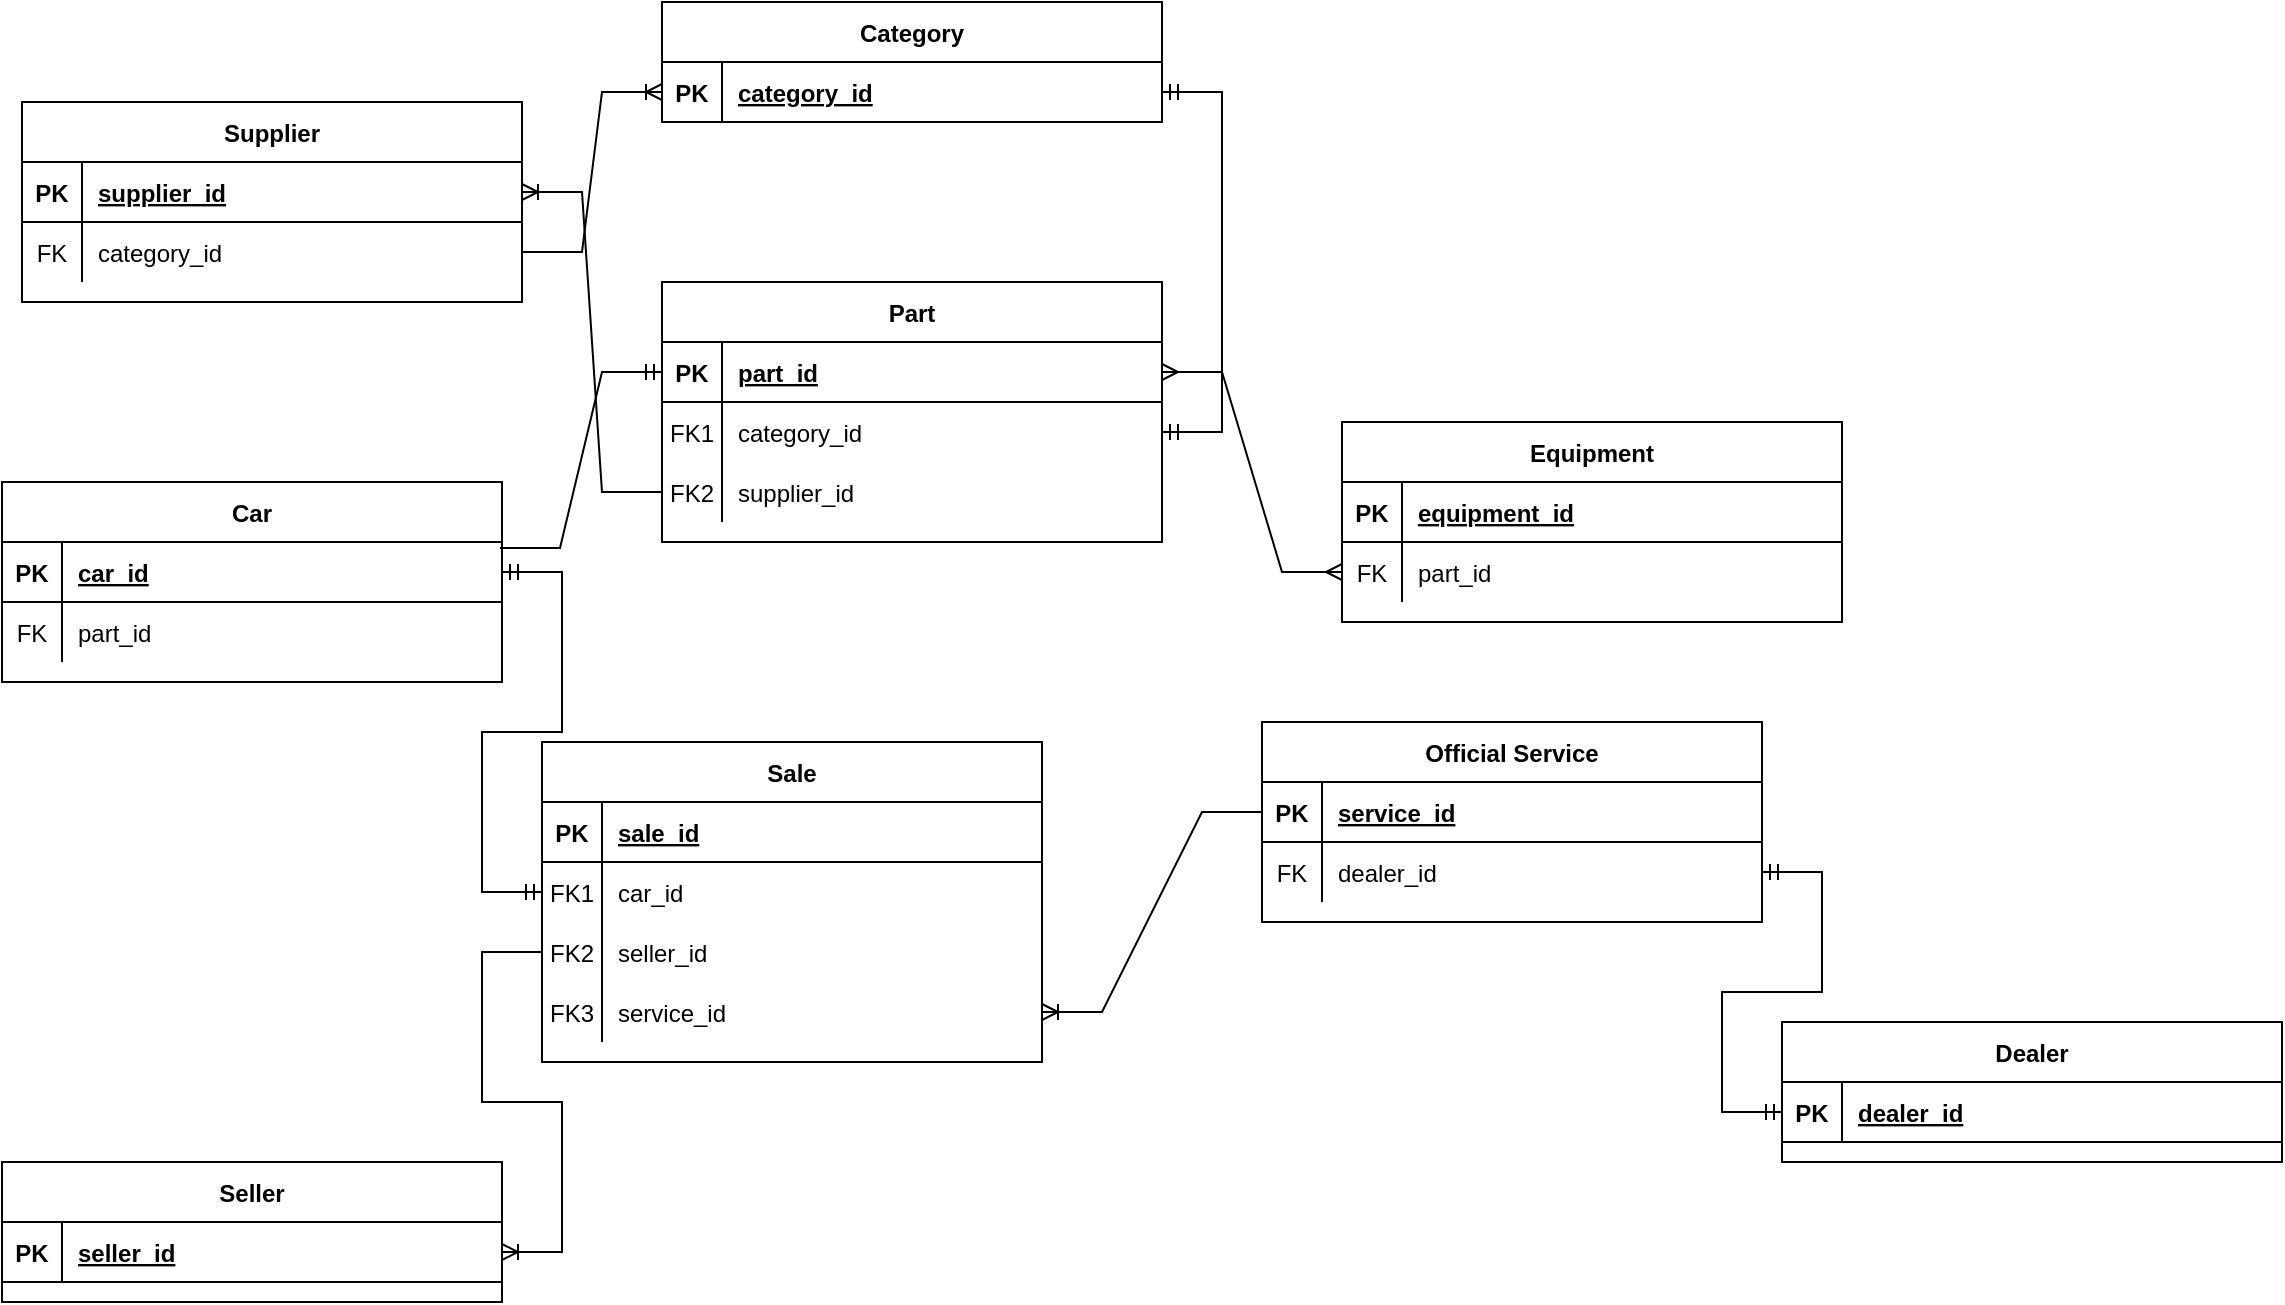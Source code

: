 <mxfile version="21.8.1" type="github">
  <diagram id="R2lEEEUBdFMjLlhIrx00" name="Page-1">
    <mxGraphModel dx="1970" dy="1578" grid="1" gridSize="10" guides="1" tooltips="1" connect="1" arrows="1" fold="1" page="1" pageScale="1" pageWidth="850" pageHeight="1100" math="0" shadow="0" extFonts="Permanent Marker^https://fonts.googleapis.com/css?family=Permanent+Marker">
      <root>
        <mxCell id="0" />
        <mxCell id="1" parent="0" />
        <mxCell id="C-vyLk0tnHw3VtMMgP7b-2" value="Category" style="shape=table;startSize=30;container=1;collapsible=1;childLayout=tableLayout;fixedRows=1;rowLines=0;fontStyle=1;align=center;resizeLast=1;" parent="1" vertex="1">
          <mxGeometry x="320" y="-140" width="250" height="60" as="geometry" />
        </mxCell>
        <mxCell id="C-vyLk0tnHw3VtMMgP7b-3" value="" style="shape=partialRectangle;collapsible=0;dropTarget=0;pointerEvents=0;fillColor=none;points=[[0,0.5],[1,0.5]];portConstraint=eastwest;top=0;left=0;right=0;bottom=1;" parent="C-vyLk0tnHw3VtMMgP7b-2" vertex="1">
          <mxGeometry y="30" width="250" height="30" as="geometry" />
        </mxCell>
        <mxCell id="C-vyLk0tnHw3VtMMgP7b-4" value="PK" style="shape=partialRectangle;overflow=hidden;connectable=0;fillColor=none;top=0;left=0;bottom=0;right=0;fontStyle=1;" parent="C-vyLk0tnHw3VtMMgP7b-3" vertex="1">
          <mxGeometry width="30" height="30" as="geometry">
            <mxRectangle width="30" height="30" as="alternateBounds" />
          </mxGeometry>
        </mxCell>
        <mxCell id="C-vyLk0tnHw3VtMMgP7b-5" value="category_id" style="shape=partialRectangle;overflow=hidden;connectable=0;fillColor=none;top=0;left=0;bottom=0;right=0;align=left;spacingLeft=6;fontStyle=5;" parent="C-vyLk0tnHw3VtMMgP7b-3" vertex="1">
          <mxGeometry x="30" width="220" height="30" as="geometry">
            <mxRectangle width="220" height="30" as="alternateBounds" />
          </mxGeometry>
        </mxCell>
        <mxCell id="VyJ0SNyCVABJjHRjfk7m-1" value="Car" style="shape=table;startSize=30;container=1;collapsible=1;childLayout=tableLayout;fixedRows=1;rowLines=0;fontStyle=1;align=center;resizeLast=1;" vertex="1" parent="1">
          <mxGeometry x="-10" y="100" width="250" height="100" as="geometry" />
        </mxCell>
        <mxCell id="VyJ0SNyCVABJjHRjfk7m-2" value="" style="shape=partialRectangle;collapsible=0;dropTarget=0;pointerEvents=0;fillColor=none;points=[[0,0.5],[1,0.5]];portConstraint=eastwest;top=0;left=0;right=0;bottom=1;" vertex="1" parent="VyJ0SNyCVABJjHRjfk7m-1">
          <mxGeometry y="30" width="250" height="30" as="geometry" />
        </mxCell>
        <mxCell id="VyJ0SNyCVABJjHRjfk7m-3" value="PK" style="shape=partialRectangle;overflow=hidden;connectable=0;fillColor=none;top=0;left=0;bottom=0;right=0;fontStyle=1;" vertex="1" parent="VyJ0SNyCVABJjHRjfk7m-2">
          <mxGeometry width="30" height="30" as="geometry">
            <mxRectangle width="30" height="30" as="alternateBounds" />
          </mxGeometry>
        </mxCell>
        <mxCell id="VyJ0SNyCVABJjHRjfk7m-4" value="car_id" style="shape=partialRectangle;overflow=hidden;connectable=0;fillColor=none;top=0;left=0;bottom=0;right=0;align=left;spacingLeft=6;fontStyle=5;" vertex="1" parent="VyJ0SNyCVABJjHRjfk7m-2">
          <mxGeometry x="30" width="220" height="30" as="geometry">
            <mxRectangle width="220" height="30" as="alternateBounds" />
          </mxGeometry>
        </mxCell>
        <mxCell id="VyJ0SNyCVABJjHRjfk7m-5" value="" style="shape=partialRectangle;collapsible=0;dropTarget=0;pointerEvents=0;fillColor=none;points=[[0,0.5],[1,0.5]];portConstraint=eastwest;top=0;left=0;right=0;bottom=0;" vertex="1" parent="VyJ0SNyCVABJjHRjfk7m-1">
          <mxGeometry y="60" width="250" height="30" as="geometry" />
        </mxCell>
        <mxCell id="VyJ0SNyCVABJjHRjfk7m-6" value="FK" style="shape=partialRectangle;overflow=hidden;connectable=0;fillColor=none;top=0;left=0;bottom=0;right=0;" vertex="1" parent="VyJ0SNyCVABJjHRjfk7m-5">
          <mxGeometry width="30" height="30" as="geometry">
            <mxRectangle width="30" height="30" as="alternateBounds" />
          </mxGeometry>
        </mxCell>
        <mxCell id="VyJ0SNyCVABJjHRjfk7m-7" value="part_id" style="shape=partialRectangle;overflow=hidden;connectable=0;fillColor=none;top=0;left=0;bottom=0;right=0;align=left;spacingLeft=6;" vertex="1" parent="VyJ0SNyCVABJjHRjfk7m-5">
          <mxGeometry x="30" width="220" height="30" as="geometry">
            <mxRectangle width="220" height="30" as="alternateBounds" />
          </mxGeometry>
        </mxCell>
        <mxCell id="VyJ0SNyCVABJjHRjfk7m-21" value="Official Service" style="shape=table;startSize=30;container=1;collapsible=1;childLayout=tableLayout;fixedRows=1;rowLines=0;fontStyle=1;align=center;resizeLast=1;" vertex="1" parent="1">
          <mxGeometry x="620" y="220" width="250" height="100" as="geometry" />
        </mxCell>
        <mxCell id="VyJ0SNyCVABJjHRjfk7m-22" value="" style="shape=partialRectangle;collapsible=0;dropTarget=0;pointerEvents=0;fillColor=none;points=[[0,0.5],[1,0.5]];portConstraint=eastwest;top=0;left=0;right=0;bottom=1;" vertex="1" parent="VyJ0SNyCVABJjHRjfk7m-21">
          <mxGeometry y="30" width="250" height="30" as="geometry" />
        </mxCell>
        <mxCell id="VyJ0SNyCVABJjHRjfk7m-23" value="PK" style="shape=partialRectangle;overflow=hidden;connectable=0;fillColor=none;top=0;left=0;bottom=0;right=0;fontStyle=1;" vertex="1" parent="VyJ0SNyCVABJjHRjfk7m-22">
          <mxGeometry width="30" height="30" as="geometry">
            <mxRectangle width="30" height="30" as="alternateBounds" />
          </mxGeometry>
        </mxCell>
        <mxCell id="VyJ0SNyCVABJjHRjfk7m-24" value="service_id" style="shape=partialRectangle;overflow=hidden;connectable=0;fillColor=none;top=0;left=0;bottom=0;right=0;align=left;spacingLeft=6;fontStyle=5;" vertex="1" parent="VyJ0SNyCVABJjHRjfk7m-22">
          <mxGeometry x="30" width="220" height="30" as="geometry">
            <mxRectangle width="220" height="30" as="alternateBounds" />
          </mxGeometry>
        </mxCell>
        <mxCell id="VyJ0SNyCVABJjHRjfk7m-25" value="" style="shape=partialRectangle;collapsible=0;dropTarget=0;pointerEvents=0;fillColor=none;points=[[0,0.5],[1,0.5]];portConstraint=eastwest;top=0;left=0;right=0;bottom=0;" vertex="1" parent="VyJ0SNyCVABJjHRjfk7m-21">
          <mxGeometry y="60" width="250" height="30" as="geometry" />
        </mxCell>
        <mxCell id="VyJ0SNyCVABJjHRjfk7m-26" value="FK" style="shape=partialRectangle;overflow=hidden;connectable=0;fillColor=none;top=0;left=0;bottom=0;right=0;" vertex="1" parent="VyJ0SNyCVABJjHRjfk7m-25">
          <mxGeometry width="30" height="30" as="geometry">
            <mxRectangle width="30" height="30" as="alternateBounds" />
          </mxGeometry>
        </mxCell>
        <mxCell id="VyJ0SNyCVABJjHRjfk7m-27" value="dealer_id" style="shape=partialRectangle;overflow=hidden;connectable=0;fillColor=none;top=0;left=0;bottom=0;right=0;align=left;spacingLeft=6;" vertex="1" parent="VyJ0SNyCVABJjHRjfk7m-25">
          <mxGeometry x="30" width="220" height="30" as="geometry">
            <mxRectangle width="220" height="30" as="alternateBounds" />
          </mxGeometry>
        </mxCell>
        <mxCell id="VyJ0SNyCVABJjHRjfk7m-31" value="Sale" style="shape=table;startSize=30;container=1;collapsible=1;childLayout=tableLayout;fixedRows=1;rowLines=0;fontStyle=1;align=center;resizeLast=1;" vertex="1" parent="1">
          <mxGeometry x="260" y="230" width="250" height="160" as="geometry" />
        </mxCell>
        <mxCell id="VyJ0SNyCVABJjHRjfk7m-32" value="" style="shape=partialRectangle;collapsible=0;dropTarget=0;pointerEvents=0;fillColor=none;points=[[0,0.5],[1,0.5]];portConstraint=eastwest;top=0;left=0;right=0;bottom=1;" vertex="1" parent="VyJ0SNyCVABJjHRjfk7m-31">
          <mxGeometry y="30" width="250" height="30" as="geometry" />
        </mxCell>
        <mxCell id="VyJ0SNyCVABJjHRjfk7m-33" value="PK" style="shape=partialRectangle;overflow=hidden;connectable=0;fillColor=none;top=0;left=0;bottom=0;right=0;fontStyle=1;" vertex="1" parent="VyJ0SNyCVABJjHRjfk7m-32">
          <mxGeometry width="30" height="30" as="geometry">
            <mxRectangle width="30" height="30" as="alternateBounds" />
          </mxGeometry>
        </mxCell>
        <mxCell id="VyJ0SNyCVABJjHRjfk7m-34" value="sale_id" style="shape=partialRectangle;overflow=hidden;connectable=0;fillColor=none;top=0;left=0;bottom=0;right=0;align=left;spacingLeft=6;fontStyle=5;" vertex="1" parent="VyJ0SNyCVABJjHRjfk7m-32">
          <mxGeometry x="30" width="220" height="30" as="geometry">
            <mxRectangle width="220" height="30" as="alternateBounds" />
          </mxGeometry>
        </mxCell>
        <mxCell id="VyJ0SNyCVABJjHRjfk7m-35" value="" style="shape=partialRectangle;collapsible=0;dropTarget=0;pointerEvents=0;fillColor=none;points=[[0,0.5],[1,0.5]];portConstraint=eastwest;top=0;left=0;right=0;bottom=0;" vertex="1" parent="VyJ0SNyCVABJjHRjfk7m-31">
          <mxGeometry y="60" width="250" height="30" as="geometry" />
        </mxCell>
        <mxCell id="VyJ0SNyCVABJjHRjfk7m-36" value="FK1" style="shape=partialRectangle;overflow=hidden;connectable=0;fillColor=none;top=0;left=0;bottom=0;right=0;" vertex="1" parent="VyJ0SNyCVABJjHRjfk7m-35">
          <mxGeometry width="30" height="30" as="geometry">
            <mxRectangle width="30" height="30" as="alternateBounds" />
          </mxGeometry>
        </mxCell>
        <mxCell id="VyJ0SNyCVABJjHRjfk7m-37" value="car_id " style="shape=partialRectangle;overflow=hidden;connectable=0;fillColor=none;top=0;left=0;bottom=0;right=0;align=left;spacingLeft=6;" vertex="1" parent="VyJ0SNyCVABJjHRjfk7m-35">
          <mxGeometry x="30" width="220" height="30" as="geometry">
            <mxRectangle width="220" height="30" as="alternateBounds" />
          </mxGeometry>
        </mxCell>
        <mxCell id="VyJ0SNyCVABJjHRjfk7m-38" value="" style="shape=partialRectangle;collapsible=0;dropTarget=0;pointerEvents=0;fillColor=none;points=[[0,0.5],[1,0.5]];portConstraint=eastwest;top=0;left=0;right=0;bottom=0;" vertex="1" parent="VyJ0SNyCVABJjHRjfk7m-31">
          <mxGeometry y="90" width="250" height="30" as="geometry" />
        </mxCell>
        <mxCell id="VyJ0SNyCVABJjHRjfk7m-39" value="FK2" style="shape=partialRectangle;overflow=hidden;connectable=0;fillColor=none;top=0;left=0;bottom=0;right=0;" vertex="1" parent="VyJ0SNyCVABJjHRjfk7m-38">
          <mxGeometry width="30" height="30" as="geometry">
            <mxRectangle width="30" height="30" as="alternateBounds" />
          </mxGeometry>
        </mxCell>
        <mxCell id="VyJ0SNyCVABJjHRjfk7m-40" value="seller_id " style="shape=partialRectangle;overflow=hidden;connectable=0;fillColor=none;top=0;left=0;bottom=0;right=0;align=left;spacingLeft=6;" vertex="1" parent="VyJ0SNyCVABJjHRjfk7m-38">
          <mxGeometry x="30" width="220" height="30" as="geometry">
            <mxRectangle width="220" height="30" as="alternateBounds" />
          </mxGeometry>
        </mxCell>
        <mxCell id="VyJ0SNyCVABJjHRjfk7m-113" style="shape=partialRectangle;collapsible=0;dropTarget=0;pointerEvents=0;fillColor=none;points=[[0,0.5],[1,0.5]];portConstraint=eastwest;top=0;left=0;right=0;bottom=0;" vertex="1" parent="VyJ0SNyCVABJjHRjfk7m-31">
          <mxGeometry y="120" width="250" height="30" as="geometry" />
        </mxCell>
        <mxCell id="VyJ0SNyCVABJjHRjfk7m-114" value="FK3" style="shape=partialRectangle;overflow=hidden;connectable=0;fillColor=none;top=0;left=0;bottom=0;right=0;" vertex="1" parent="VyJ0SNyCVABJjHRjfk7m-113">
          <mxGeometry width="30" height="30" as="geometry">
            <mxRectangle width="30" height="30" as="alternateBounds" />
          </mxGeometry>
        </mxCell>
        <mxCell id="VyJ0SNyCVABJjHRjfk7m-115" value="service_id " style="shape=partialRectangle;overflow=hidden;connectable=0;fillColor=none;top=0;left=0;bottom=0;right=0;align=left;spacingLeft=6;" vertex="1" parent="VyJ0SNyCVABJjHRjfk7m-113">
          <mxGeometry x="30" width="220" height="30" as="geometry">
            <mxRectangle width="220" height="30" as="alternateBounds" />
          </mxGeometry>
        </mxCell>
        <mxCell id="VyJ0SNyCVABJjHRjfk7m-41" value="Dealer" style="shape=table;startSize=30;container=1;collapsible=1;childLayout=tableLayout;fixedRows=1;rowLines=0;fontStyle=1;align=center;resizeLast=1;" vertex="1" parent="1">
          <mxGeometry x="880" y="370" width="250" height="70" as="geometry" />
        </mxCell>
        <mxCell id="VyJ0SNyCVABJjHRjfk7m-42" value="" style="shape=partialRectangle;collapsible=0;dropTarget=0;pointerEvents=0;fillColor=none;points=[[0,0.5],[1,0.5]];portConstraint=eastwest;top=0;left=0;right=0;bottom=1;" vertex="1" parent="VyJ0SNyCVABJjHRjfk7m-41">
          <mxGeometry y="30" width="250" height="30" as="geometry" />
        </mxCell>
        <mxCell id="VyJ0SNyCVABJjHRjfk7m-43" value="PK" style="shape=partialRectangle;overflow=hidden;connectable=0;fillColor=none;top=0;left=0;bottom=0;right=0;fontStyle=1;" vertex="1" parent="VyJ0SNyCVABJjHRjfk7m-42">
          <mxGeometry width="30" height="30" as="geometry">
            <mxRectangle width="30" height="30" as="alternateBounds" />
          </mxGeometry>
        </mxCell>
        <mxCell id="VyJ0SNyCVABJjHRjfk7m-44" value="dealer_id" style="shape=partialRectangle;overflow=hidden;connectable=0;fillColor=none;top=0;left=0;bottom=0;right=0;align=left;spacingLeft=6;fontStyle=5;" vertex="1" parent="VyJ0SNyCVABJjHRjfk7m-42">
          <mxGeometry x="30" width="220" height="30" as="geometry">
            <mxRectangle width="220" height="30" as="alternateBounds" />
          </mxGeometry>
        </mxCell>
        <mxCell id="VyJ0SNyCVABJjHRjfk7m-51" value="Seller" style="shape=table;startSize=30;container=1;collapsible=1;childLayout=tableLayout;fixedRows=1;rowLines=0;fontStyle=1;align=center;resizeLast=1;" vertex="1" parent="1">
          <mxGeometry x="-10" y="440" width="250" height="70" as="geometry" />
        </mxCell>
        <mxCell id="VyJ0SNyCVABJjHRjfk7m-52" value="" style="shape=partialRectangle;collapsible=0;dropTarget=0;pointerEvents=0;fillColor=none;points=[[0,0.5],[1,0.5]];portConstraint=eastwest;top=0;left=0;right=0;bottom=1;" vertex="1" parent="VyJ0SNyCVABJjHRjfk7m-51">
          <mxGeometry y="30" width="250" height="30" as="geometry" />
        </mxCell>
        <mxCell id="VyJ0SNyCVABJjHRjfk7m-53" value="PK" style="shape=partialRectangle;overflow=hidden;connectable=0;fillColor=none;top=0;left=0;bottom=0;right=0;fontStyle=1;" vertex="1" parent="VyJ0SNyCVABJjHRjfk7m-52">
          <mxGeometry width="30" height="30" as="geometry">
            <mxRectangle width="30" height="30" as="alternateBounds" />
          </mxGeometry>
        </mxCell>
        <mxCell id="VyJ0SNyCVABJjHRjfk7m-54" value="seller_id" style="shape=partialRectangle;overflow=hidden;connectable=0;fillColor=none;top=0;left=0;bottom=0;right=0;align=left;spacingLeft=6;fontStyle=5;" vertex="1" parent="VyJ0SNyCVABJjHRjfk7m-52">
          <mxGeometry x="30" width="220" height="30" as="geometry">
            <mxRectangle width="220" height="30" as="alternateBounds" />
          </mxGeometry>
        </mxCell>
        <mxCell id="VyJ0SNyCVABJjHRjfk7m-89" value="Supplier" style="shape=table;startSize=30;container=1;collapsible=1;childLayout=tableLayout;fixedRows=1;rowLines=0;fontStyle=1;align=center;resizeLast=1;" vertex="1" parent="1">
          <mxGeometry y="-90" width="250" height="100" as="geometry" />
        </mxCell>
        <mxCell id="VyJ0SNyCVABJjHRjfk7m-90" value="" style="shape=partialRectangle;collapsible=0;dropTarget=0;pointerEvents=0;fillColor=none;points=[[0,0.5],[1,0.5]];portConstraint=eastwest;top=0;left=0;right=0;bottom=1;" vertex="1" parent="VyJ0SNyCVABJjHRjfk7m-89">
          <mxGeometry y="30" width="250" height="30" as="geometry" />
        </mxCell>
        <mxCell id="VyJ0SNyCVABJjHRjfk7m-91" value="PK" style="shape=partialRectangle;overflow=hidden;connectable=0;fillColor=none;top=0;left=0;bottom=0;right=0;fontStyle=1;" vertex="1" parent="VyJ0SNyCVABJjHRjfk7m-90">
          <mxGeometry width="30" height="30" as="geometry">
            <mxRectangle width="30" height="30" as="alternateBounds" />
          </mxGeometry>
        </mxCell>
        <mxCell id="VyJ0SNyCVABJjHRjfk7m-92" value="supplier_id" style="shape=partialRectangle;overflow=hidden;connectable=0;fillColor=none;top=0;left=0;bottom=0;right=0;align=left;spacingLeft=6;fontStyle=5;" vertex="1" parent="VyJ0SNyCVABJjHRjfk7m-90">
          <mxGeometry x="30" width="220" height="30" as="geometry">
            <mxRectangle width="220" height="30" as="alternateBounds" />
          </mxGeometry>
        </mxCell>
        <mxCell id="VyJ0SNyCVABJjHRjfk7m-93" value="" style="shape=partialRectangle;collapsible=0;dropTarget=0;pointerEvents=0;fillColor=none;points=[[0,0.5],[1,0.5]];portConstraint=eastwest;top=0;left=0;right=0;bottom=0;" vertex="1" parent="VyJ0SNyCVABJjHRjfk7m-89">
          <mxGeometry y="60" width="250" height="30" as="geometry" />
        </mxCell>
        <mxCell id="VyJ0SNyCVABJjHRjfk7m-94" value="FK" style="shape=partialRectangle;overflow=hidden;connectable=0;fillColor=none;top=0;left=0;bottom=0;right=0;" vertex="1" parent="VyJ0SNyCVABJjHRjfk7m-93">
          <mxGeometry width="30" height="30" as="geometry">
            <mxRectangle width="30" height="30" as="alternateBounds" />
          </mxGeometry>
        </mxCell>
        <mxCell id="VyJ0SNyCVABJjHRjfk7m-95" value="category_id " style="shape=partialRectangle;overflow=hidden;connectable=0;fillColor=none;top=0;left=0;bottom=0;right=0;align=left;spacingLeft=6;" vertex="1" parent="VyJ0SNyCVABJjHRjfk7m-93">
          <mxGeometry x="30" width="220" height="30" as="geometry">
            <mxRectangle width="220" height="30" as="alternateBounds" />
          </mxGeometry>
        </mxCell>
        <mxCell id="VyJ0SNyCVABJjHRjfk7m-96" value="Part" style="shape=table;startSize=30;container=1;collapsible=1;childLayout=tableLayout;fixedRows=1;rowLines=0;fontStyle=1;align=center;resizeLast=1;" vertex="1" parent="1">
          <mxGeometry x="320" width="250" height="130" as="geometry" />
        </mxCell>
        <mxCell id="VyJ0SNyCVABJjHRjfk7m-97" value="" style="shape=partialRectangle;collapsible=0;dropTarget=0;pointerEvents=0;fillColor=none;points=[[0,0.5],[1,0.5]];portConstraint=eastwest;top=0;left=0;right=0;bottom=1;" vertex="1" parent="VyJ0SNyCVABJjHRjfk7m-96">
          <mxGeometry y="30" width="250" height="30" as="geometry" />
        </mxCell>
        <mxCell id="VyJ0SNyCVABJjHRjfk7m-98" value="PK" style="shape=partialRectangle;overflow=hidden;connectable=0;fillColor=none;top=0;left=0;bottom=0;right=0;fontStyle=1;" vertex="1" parent="VyJ0SNyCVABJjHRjfk7m-97">
          <mxGeometry width="30" height="30" as="geometry">
            <mxRectangle width="30" height="30" as="alternateBounds" />
          </mxGeometry>
        </mxCell>
        <mxCell id="VyJ0SNyCVABJjHRjfk7m-99" value="part_id" style="shape=partialRectangle;overflow=hidden;connectable=0;fillColor=none;top=0;left=0;bottom=0;right=0;align=left;spacingLeft=6;fontStyle=5;" vertex="1" parent="VyJ0SNyCVABJjHRjfk7m-97">
          <mxGeometry x="30" width="220" height="30" as="geometry">
            <mxRectangle width="220" height="30" as="alternateBounds" />
          </mxGeometry>
        </mxCell>
        <mxCell id="VyJ0SNyCVABJjHRjfk7m-100" value="" style="shape=partialRectangle;collapsible=0;dropTarget=0;pointerEvents=0;fillColor=none;points=[[0,0.5],[1,0.5]];portConstraint=eastwest;top=0;left=0;right=0;bottom=0;" vertex="1" parent="VyJ0SNyCVABJjHRjfk7m-96">
          <mxGeometry y="60" width="250" height="30" as="geometry" />
        </mxCell>
        <mxCell id="VyJ0SNyCVABJjHRjfk7m-101" value="FK1" style="shape=partialRectangle;overflow=hidden;connectable=0;fillColor=none;top=0;left=0;bottom=0;right=0;" vertex="1" parent="VyJ0SNyCVABJjHRjfk7m-100">
          <mxGeometry width="30" height="30" as="geometry">
            <mxRectangle width="30" height="30" as="alternateBounds" />
          </mxGeometry>
        </mxCell>
        <mxCell id="VyJ0SNyCVABJjHRjfk7m-102" value="category_id " style="shape=partialRectangle;overflow=hidden;connectable=0;fillColor=none;top=0;left=0;bottom=0;right=0;align=left;spacingLeft=6;" vertex="1" parent="VyJ0SNyCVABJjHRjfk7m-100">
          <mxGeometry x="30" width="220" height="30" as="geometry">
            <mxRectangle width="220" height="30" as="alternateBounds" />
          </mxGeometry>
        </mxCell>
        <mxCell id="VyJ0SNyCVABJjHRjfk7m-103" style="shape=partialRectangle;collapsible=0;dropTarget=0;pointerEvents=0;fillColor=none;points=[[0,0.5],[1,0.5]];portConstraint=eastwest;top=0;left=0;right=0;bottom=0;" vertex="1" parent="VyJ0SNyCVABJjHRjfk7m-96">
          <mxGeometry y="90" width="250" height="30" as="geometry" />
        </mxCell>
        <mxCell id="VyJ0SNyCVABJjHRjfk7m-104" value="FK2" style="shape=partialRectangle;overflow=hidden;connectable=0;fillColor=none;top=0;left=0;bottom=0;right=0;" vertex="1" parent="VyJ0SNyCVABJjHRjfk7m-103">
          <mxGeometry width="30" height="30" as="geometry">
            <mxRectangle width="30" height="30" as="alternateBounds" />
          </mxGeometry>
        </mxCell>
        <mxCell id="VyJ0SNyCVABJjHRjfk7m-105" value="supplier_id " style="shape=partialRectangle;overflow=hidden;connectable=0;fillColor=none;top=0;left=0;bottom=0;right=0;align=left;spacingLeft=6;" vertex="1" parent="VyJ0SNyCVABJjHRjfk7m-103">
          <mxGeometry x="30" width="220" height="30" as="geometry">
            <mxRectangle width="220" height="30" as="alternateBounds" />
          </mxGeometry>
        </mxCell>
        <mxCell id="VyJ0SNyCVABJjHRjfk7m-106" value="Equipment" style="shape=table;startSize=30;container=1;collapsible=1;childLayout=tableLayout;fixedRows=1;rowLines=0;fontStyle=1;align=center;resizeLast=1;" vertex="1" parent="1">
          <mxGeometry x="660" y="70" width="250" height="100" as="geometry" />
        </mxCell>
        <mxCell id="VyJ0SNyCVABJjHRjfk7m-107" value="" style="shape=partialRectangle;collapsible=0;dropTarget=0;pointerEvents=0;fillColor=none;points=[[0,0.5],[1,0.5]];portConstraint=eastwest;top=0;left=0;right=0;bottom=1;" vertex="1" parent="VyJ0SNyCVABJjHRjfk7m-106">
          <mxGeometry y="30" width="250" height="30" as="geometry" />
        </mxCell>
        <mxCell id="VyJ0SNyCVABJjHRjfk7m-108" value="PK" style="shape=partialRectangle;overflow=hidden;connectable=0;fillColor=none;top=0;left=0;bottom=0;right=0;fontStyle=1;" vertex="1" parent="VyJ0SNyCVABJjHRjfk7m-107">
          <mxGeometry width="30" height="30" as="geometry">
            <mxRectangle width="30" height="30" as="alternateBounds" />
          </mxGeometry>
        </mxCell>
        <mxCell id="VyJ0SNyCVABJjHRjfk7m-109" value="equipment_id" style="shape=partialRectangle;overflow=hidden;connectable=0;fillColor=none;top=0;left=0;bottom=0;right=0;align=left;spacingLeft=6;fontStyle=5;" vertex="1" parent="VyJ0SNyCVABJjHRjfk7m-107">
          <mxGeometry x="30" width="220" height="30" as="geometry">
            <mxRectangle width="220" height="30" as="alternateBounds" />
          </mxGeometry>
        </mxCell>
        <mxCell id="VyJ0SNyCVABJjHRjfk7m-110" value="" style="shape=partialRectangle;collapsible=0;dropTarget=0;pointerEvents=0;fillColor=none;points=[[0,0.5],[1,0.5]];portConstraint=eastwest;top=0;left=0;right=0;bottom=0;" vertex="1" parent="VyJ0SNyCVABJjHRjfk7m-106">
          <mxGeometry y="60" width="250" height="30" as="geometry" />
        </mxCell>
        <mxCell id="VyJ0SNyCVABJjHRjfk7m-111" value="FK" style="shape=partialRectangle;overflow=hidden;connectable=0;fillColor=none;top=0;left=0;bottom=0;right=0;" vertex="1" parent="VyJ0SNyCVABJjHRjfk7m-110">
          <mxGeometry width="30" height="30" as="geometry">
            <mxRectangle width="30" height="30" as="alternateBounds" />
          </mxGeometry>
        </mxCell>
        <mxCell id="VyJ0SNyCVABJjHRjfk7m-112" value="part_id " style="shape=partialRectangle;overflow=hidden;connectable=0;fillColor=none;top=0;left=0;bottom=0;right=0;align=left;spacingLeft=6;" vertex="1" parent="VyJ0SNyCVABJjHRjfk7m-110">
          <mxGeometry x="30" width="220" height="30" as="geometry">
            <mxRectangle width="220" height="30" as="alternateBounds" />
          </mxGeometry>
        </mxCell>
        <mxCell id="VyJ0SNyCVABJjHRjfk7m-116" value="" style="edgeStyle=entityRelationEdgeStyle;fontSize=12;html=1;endArrow=ERoneToMany;rounded=0;entryX=1;entryY=0.5;entryDx=0;entryDy=0;exitX=0;exitY=0.5;exitDx=0;exitDy=0;" edge="1" parent="1" source="VyJ0SNyCVABJjHRjfk7m-38" target="VyJ0SNyCVABJjHRjfk7m-52">
          <mxGeometry width="100" height="100" relative="1" as="geometry">
            <mxPoint x="490" y="530" as="sourcePoint" />
            <mxPoint x="590" y="430" as="targetPoint" />
          </mxGeometry>
        </mxCell>
        <mxCell id="VyJ0SNyCVABJjHRjfk7m-117" value="" style="edgeStyle=entityRelationEdgeStyle;fontSize=12;html=1;endArrow=ERmandOne;startArrow=ERmandOne;rounded=0;entryX=0;entryY=0.5;entryDx=0;entryDy=0;exitX=1;exitY=0.5;exitDx=0;exitDy=0;" edge="1" parent="1" source="VyJ0SNyCVABJjHRjfk7m-25" target="VyJ0SNyCVABJjHRjfk7m-42">
          <mxGeometry width="100" height="100" relative="1" as="geometry">
            <mxPoint x="490" y="470" as="sourcePoint" />
            <mxPoint x="590" y="370" as="targetPoint" />
          </mxGeometry>
        </mxCell>
        <mxCell id="VyJ0SNyCVABJjHRjfk7m-118" value="" style="edgeStyle=entityRelationEdgeStyle;fontSize=12;html=1;endArrow=ERmandOne;startArrow=ERmandOne;rounded=0;exitX=1;exitY=0.5;exitDx=0;exitDy=0;entryX=0;entryY=0.5;entryDx=0;entryDy=0;" edge="1" parent="1" source="VyJ0SNyCVABJjHRjfk7m-2" target="VyJ0SNyCVABJjHRjfk7m-35">
          <mxGeometry width="100" height="100" relative="1" as="geometry">
            <mxPoint x="490" y="470" as="sourcePoint" />
            <mxPoint x="590" y="370" as="targetPoint" />
          </mxGeometry>
        </mxCell>
        <mxCell id="VyJ0SNyCVABJjHRjfk7m-119" value="" style="edgeStyle=entityRelationEdgeStyle;fontSize=12;html=1;endArrow=ERoneToMany;rounded=0;exitX=1;exitY=0.5;exitDx=0;exitDy=0;entryX=0;entryY=0.5;entryDx=0;entryDy=0;" edge="1" parent="1" source="VyJ0SNyCVABJjHRjfk7m-93" target="C-vyLk0tnHw3VtMMgP7b-3">
          <mxGeometry width="100" height="100" relative="1" as="geometry">
            <mxPoint x="490" y="280" as="sourcePoint" />
            <mxPoint x="590" y="180" as="targetPoint" />
          </mxGeometry>
        </mxCell>
        <mxCell id="VyJ0SNyCVABJjHRjfk7m-120" value="" style="edgeStyle=entityRelationEdgeStyle;fontSize=12;html=1;endArrow=ERmandOne;startArrow=ERmandOne;rounded=0;entryX=1;entryY=0.5;entryDx=0;entryDy=0;exitX=1;exitY=0.5;exitDx=0;exitDy=0;" edge="1" parent="1" source="C-vyLk0tnHw3VtMMgP7b-3" target="VyJ0SNyCVABJjHRjfk7m-100">
          <mxGeometry width="100" height="100" relative="1" as="geometry">
            <mxPoint x="490" y="280" as="sourcePoint" />
            <mxPoint x="590" y="180" as="targetPoint" />
          </mxGeometry>
        </mxCell>
        <mxCell id="VyJ0SNyCVABJjHRjfk7m-121" value="" style="edgeStyle=entityRelationEdgeStyle;fontSize=12;html=1;endArrow=ERoneToMany;rounded=0;entryX=1;entryY=0.5;entryDx=0;entryDy=0;exitX=0;exitY=0.5;exitDx=0;exitDy=0;" edge="1" parent="1" source="VyJ0SNyCVABJjHRjfk7m-103" target="VyJ0SNyCVABJjHRjfk7m-90">
          <mxGeometry width="100" height="100" relative="1" as="geometry">
            <mxPoint x="490" y="230" as="sourcePoint" />
            <mxPoint x="590" y="130" as="targetPoint" />
          </mxGeometry>
        </mxCell>
        <mxCell id="VyJ0SNyCVABJjHRjfk7m-122" value="" style="edgeStyle=entityRelationEdgeStyle;fontSize=12;html=1;endArrow=ERmany;startArrow=ERmany;rounded=0;entryX=0;entryY=0.5;entryDx=0;entryDy=0;exitX=1;exitY=0.5;exitDx=0;exitDy=0;" edge="1" parent="1" source="VyJ0SNyCVABJjHRjfk7m-97" target="VyJ0SNyCVABJjHRjfk7m-110">
          <mxGeometry width="100" height="100" relative="1" as="geometry">
            <mxPoint x="490" y="270" as="sourcePoint" />
            <mxPoint x="590" y="170" as="targetPoint" />
          </mxGeometry>
        </mxCell>
        <mxCell id="VyJ0SNyCVABJjHRjfk7m-123" value="" style="edgeStyle=entityRelationEdgeStyle;fontSize=12;html=1;endArrow=ERmandOne;rounded=0;exitX=0.996;exitY=0.1;exitDx=0;exitDy=0;entryX=0;entryY=0.5;entryDx=0;entryDy=0;exitPerimeter=0;" edge="1" parent="1" source="VyJ0SNyCVABJjHRjfk7m-2" target="VyJ0SNyCVABJjHRjfk7m-97">
          <mxGeometry width="100" height="100" relative="1" as="geometry">
            <mxPoint x="490" y="510" as="sourcePoint" />
            <mxPoint x="340" y="280" as="targetPoint" />
            <Array as="points">
              <mxPoint x="300" y="320" />
              <mxPoint x="190" y="130" />
              <mxPoint x="200" y="140" />
              <mxPoint x="170" y="90" />
            </Array>
          </mxGeometry>
        </mxCell>
        <mxCell id="VyJ0SNyCVABJjHRjfk7m-125" value="" style="edgeStyle=entityRelationEdgeStyle;fontSize=12;html=1;endArrow=ERoneToMany;rounded=0;exitX=0;exitY=0.5;exitDx=0;exitDy=0;entryX=1;entryY=0.5;entryDx=0;entryDy=0;" edge="1" parent="1" source="VyJ0SNyCVABJjHRjfk7m-22" target="VyJ0SNyCVABJjHRjfk7m-113">
          <mxGeometry width="100" height="100" relative="1" as="geometry">
            <mxPoint x="490" y="460" as="sourcePoint" />
            <mxPoint x="590" y="360" as="targetPoint" />
          </mxGeometry>
        </mxCell>
      </root>
    </mxGraphModel>
  </diagram>
</mxfile>
